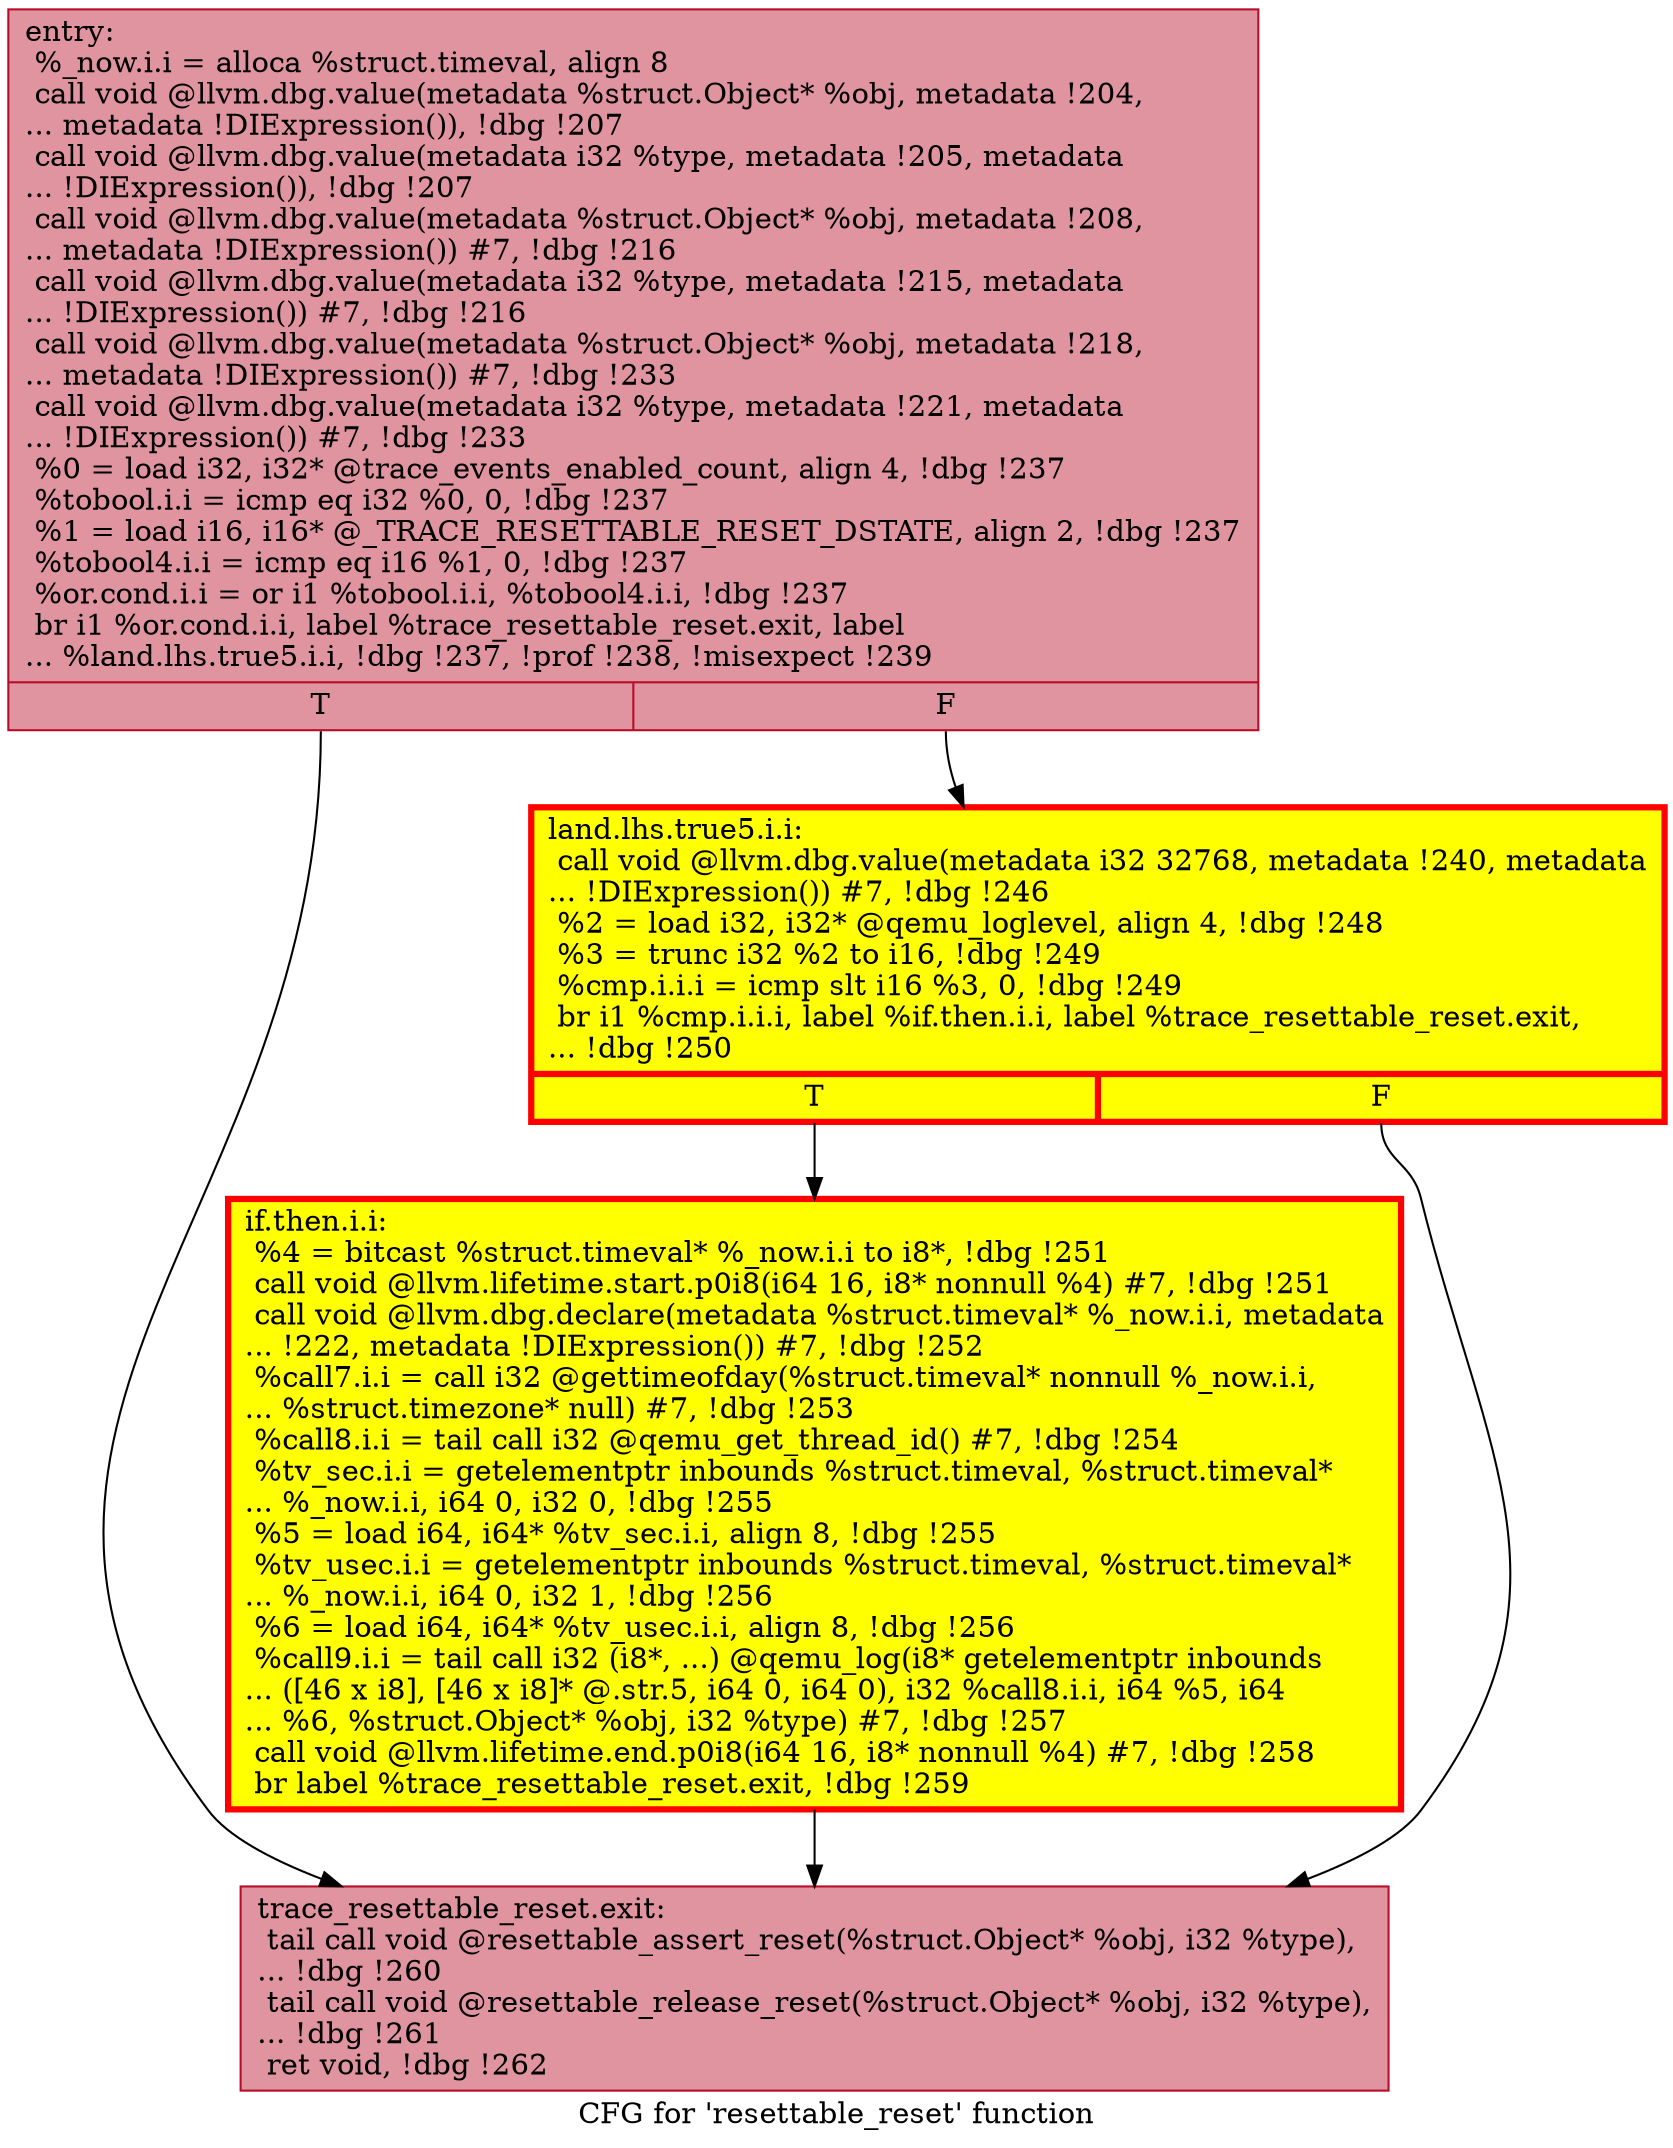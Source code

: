 digraph "CFG for 'resettable_reset' function" {
	label="CFG for 'resettable_reset' function";

	Node0x55ae14e42680 [shape=record,color="#b70d28ff", style=filled, fillcolor="#b70d2870",label="{entry:\l  %_now.i.i = alloca %struct.timeval, align 8\l  call void @llvm.dbg.value(metadata %struct.Object* %obj, metadata !204,\l... metadata !DIExpression()), !dbg !207\l  call void @llvm.dbg.value(metadata i32 %type, metadata !205, metadata\l... !DIExpression()), !dbg !207\l  call void @llvm.dbg.value(metadata %struct.Object* %obj, metadata !208,\l... metadata !DIExpression()) #7, !dbg !216\l  call void @llvm.dbg.value(metadata i32 %type, metadata !215, metadata\l... !DIExpression()) #7, !dbg !216\l  call void @llvm.dbg.value(metadata %struct.Object* %obj, metadata !218,\l... metadata !DIExpression()) #7, !dbg !233\l  call void @llvm.dbg.value(metadata i32 %type, metadata !221, metadata\l... !DIExpression()) #7, !dbg !233\l  %0 = load i32, i32* @trace_events_enabled_count, align 4, !dbg !237\l  %tobool.i.i = icmp eq i32 %0, 0, !dbg !237\l  %1 = load i16, i16* @_TRACE_RESETTABLE_RESET_DSTATE, align 2, !dbg !237\l  %tobool4.i.i = icmp eq i16 %1, 0, !dbg !237\l  %or.cond.i.i = or i1 %tobool.i.i, %tobool4.i.i, !dbg !237\l  br i1 %or.cond.i.i, label %trace_resettable_reset.exit, label\l... %land.lhs.true5.i.i, !dbg !237, !prof !238, !misexpect !239\l|{<s0>T|<s1>F}}"];
	Node0x55ae14e42680:s0 -> Node0x55ae14e81920;
	Node0x55ae14e42680:s1 -> Node0x55ae14effda0;
	Node0x55ae14effda0 [shape=record,penwidth=3.0, style="filled", color="red", fillcolor="yellow",label="{land.lhs.true5.i.i:                               \l  call void @llvm.dbg.value(metadata i32 32768, metadata !240, metadata\l... !DIExpression()) #7, !dbg !246\l  %2 = load i32, i32* @qemu_loglevel, align 4, !dbg !248\l  %3 = trunc i32 %2 to i16, !dbg !249\l  %cmp.i.i.i = icmp slt i16 %3, 0, !dbg !249\l  br i1 %cmp.i.i.i, label %if.then.i.i, label %trace_resettable_reset.exit,\l... !dbg !250\l|{<s0>T|<s1>F}}"];
	Node0x55ae14effda0:s0 -> Node0x55ae14ea23e0;
	Node0x55ae14effda0:s1 -> Node0x55ae14e81920;
	Node0x55ae14ea23e0 [shape=record,penwidth=3.0, style="filled", color="red", fillcolor="yellow",label="{if.then.i.i:                                      \l  %4 = bitcast %struct.timeval* %_now.i.i to i8*, !dbg !251\l  call void @llvm.lifetime.start.p0i8(i64 16, i8* nonnull %4) #7, !dbg !251\l  call void @llvm.dbg.declare(metadata %struct.timeval* %_now.i.i, metadata\l... !222, metadata !DIExpression()) #7, !dbg !252\l  %call7.i.i = call i32 @gettimeofday(%struct.timeval* nonnull %_now.i.i,\l... %struct.timezone* null) #7, !dbg !253\l  %call8.i.i = tail call i32 @qemu_get_thread_id() #7, !dbg !254\l  %tv_sec.i.i = getelementptr inbounds %struct.timeval, %struct.timeval*\l... %_now.i.i, i64 0, i32 0, !dbg !255\l  %5 = load i64, i64* %tv_sec.i.i, align 8, !dbg !255\l  %tv_usec.i.i = getelementptr inbounds %struct.timeval, %struct.timeval*\l... %_now.i.i, i64 0, i32 1, !dbg !256\l  %6 = load i64, i64* %tv_usec.i.i, align 8, !dbg !256\l  %call9.i.i = tail call i32 (i8*, ...) @qemu_log(i8* getelementptr inbounds\l... ([46 x i8], [46 x i8]* @.str.5, i64 0, i64 0), i32 %call8.i.i, i64 %5, i64\l... %6, %struct.Object* %obj, i32 %type) #7, !dbg !257\l  call void @llvm.lifetime.end.p0i8(i64 16, i8* nonnull %4) #7, !dbg !258\l  br label %trace_resettable_reset.exit, !dbg !259\l}"];
	Node0x55ae14ea23e0 -> Node0x55ae14e81920;
	Node0x55ae14e81920 [shape=record,color="#b70d28ff", style=filled, fillcolor="#b70d2870",label="{trace_resettable_reset.exit:                      \l  tail call void @resettable_assert_reset(%struct.Object* %obj, i32 %type),\l... !dbg !260\l  tail call void @resettable_release_reset(%struct.Object* %obj, i32 %type),\l... !dbg !261\l  ret void, !dbg !262\l}"];
}
